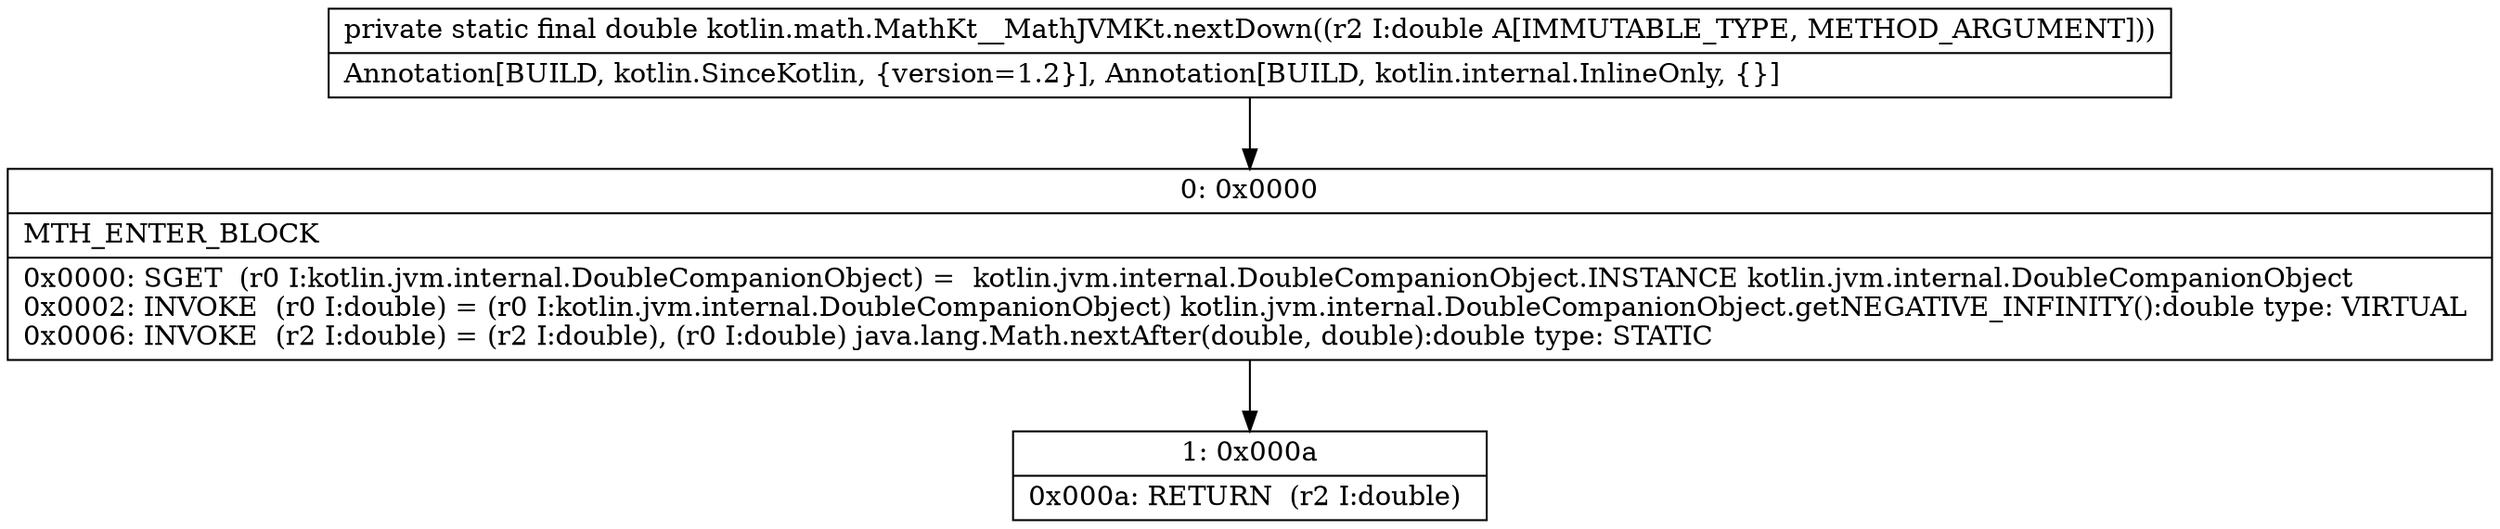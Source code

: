 digraph "CFG forkotlin.math.MathKt__MathJVMKt.nextDown(D)D" {
Node_0 [shape=record,label="{0\:\ 0x0000|MTH_ENTER_BLOCK\l|0x0000: SGET  (r0 I:kotlin.jvm.internal.DoubleCompanionObject) =  kotlin.jvm.internal.DoubleCompanionObject.INSTANCE kotlin.jvm.internal.DoubleCompanionObject \l0x0002: INVOKE  (r0 I:double) = (r0 I:kotlin.jvm.internal.DoubleCompanionObject) kotlin.jvm.internal.DoubleCompanionObject.getNEGATIVE_INFINITY():double type: VIRTUAL \l0x0006: INVOKE  (r2 I:double) = (r2 I:double), (r0 I:double) java.lang.Math.nextAfter(double, double):double type: STATIC \l}"];
Node_1 [shape=record,label="{1\:\ 0x000a|0x000a: RETURN  (r2 I:double) \l}"];
MethodNode[shape=record,label="{private static final double kotlin.math.MathKt__MathJVMKt.nextDown((r2 I:double A[IMMUTABLE_TYPE, METHOD_ARGUMENT]))  | Annotation[BUILD, kotlin.SinceKotlin, \{version=1.2\}], Annotation[BUILD, kotlin.internal.InlineOnly, \{\}]\l}"];
MethodNode -> Node_0;
Node_0 -> Node_1;
}

